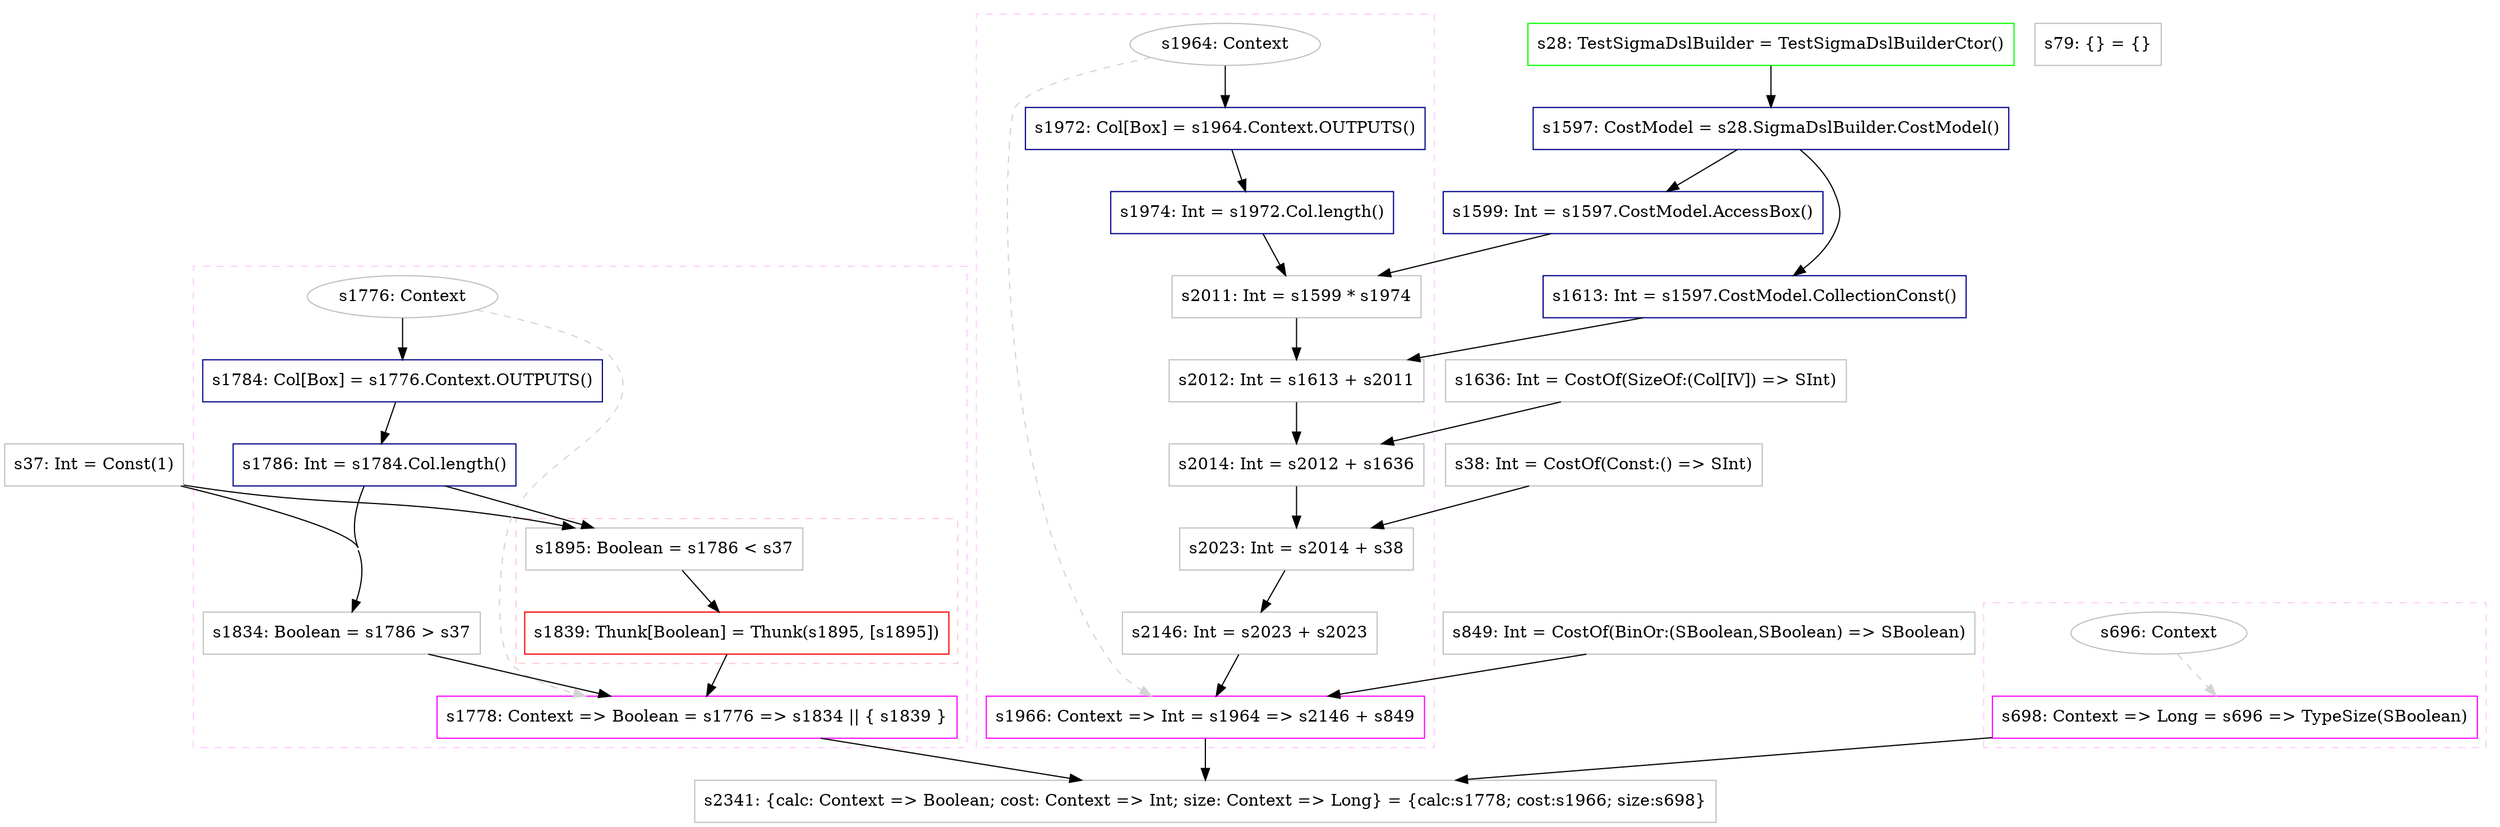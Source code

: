 digraph "or3" {
concentrate=true
node [style=filled, fillcolor=orangered]

"s37" [
label="s37: Int = Const(1)"
shape=box, color=gray, tooltip="s37:Int", style=filled, fillcolor=white
]
subgraph cluster_s1778 {
style=dashed; color="#FFCCFF"
"s1776" [
label="s1776: Context"
shape=oval, color=gray, tooltip="s1776:Context", style=filled, fillcolor=white
]
"s1778" [
label="s1778: Context => Boolean = s1776 => s1834 || { s1839 }"
shape=box, color=magenta, tooltip="s1778:Context => Boolean", style=filled, fillcolor=white
]
{rank=source; s1776}
"s1784" [
label="s1784: Col[Box] = s1776.Context.OUTPUTS()"
shape=box, color=darkblue, tooltip="s1784:Col[Box]", style=filled, fillcolor=white
]
"s1786" [
label="s1786: Int = s1784.Col.length()"
shape=box, color=darkblue, tooltip="s1786:Int", style=filled, fillcolor=white
]
"s1834" [
label="s1834: Boolean = s1786 > s37"
shape=box, color=gray, tooltip="s1834:Boolean", style=filled, fillcolor=white
]
subgraph cluster_s1839 {
style=dashed; color="#FFCCCC"
"s1839" [
label="s1839: Thunk[Boolean] = Thunk(s1895, [s1895])"
shape=box, color=red, tooltip="s1839:Thunk[Boolean]", style=filled, fillcolor=white
]
"s1895" [
label="s1895: Boolean = s1786 < s37"
shape=box, color=gray, tooltip="s1895:Boolean", style=filled, fillcolor=white
]
{rank=sink; s1839}
}
{rank=sink; s1778}
}
"s28" [
label="s28: TestSigmaDslBuilder = TestSigmaDslBuilderCtor()"
shape=box, color=green, tooltip="s28:TestSigmaDslBuilder", style=filled, fillcolor=white
]
"s1597" [
label="s1597: CostModel = s28.SigmaDslBuilder.CostModel()"
shape=box, color=darkblue, tooltip="s1597:CostModel", style=filled, fillcolor=white
]
"s1613" [
label="s1613: Int = s1597.CostModel.CollectionConst()"
shape=box, color=darkblue, tooltip="s1613:Int", style=filled, fillcolor=white
]
"s849" [
label="s849: Int = CostOf(BinOr:(SBoolean,SBoolean) => SBoolean)"
shape=box, color=gray, tooltip="s849:Int", style=filled, fillcolor=white
]
"s1636" [
label="s1636: Int = CostOf(SizeOf:(Col[IV]) => SInt)"
shape=box, color=gray, tooltip="s1636:Int", style=filled, fillcolor=white
]
"s38" [
label="s38: Int = CostOf(Const:() => SInt)"
shape=box, color=gray, tooltip="s38:Int", style=filled, fillcolor=white
]
"s1599" [
label="s1599: Int = s1597.CostModel.AccessBox()"
shape=box, color=darkblue, tooltip="s1599:Int", style=filled, fillcolor=white
]
subgraph cluster_s1966 {
style=dashed; color="#FFCCFF"
"s1964" [
label="s1964: Context"
shape=oval, color=gray, tooltip="s1964:Context", style=filled, fillcolor=white
]
"s1966" [
label="s1966: Context => Int = s1964 => s2146 + s849"
shape=box, color=magenta, tooltip="s1966:Context => Int", style=filled, fillcolor=white
]
{rank=source; s1964}
"s1972" [
label="s1972: Col[Box] = s1964.Context.OUTPUTS()"
shape=box, color=darkblue, tooltip="s1972:Col[Box]", style=filled, fillcolor=white
]
"s1974" [
label="s1974: Int = s1972.Col.length()"
shape=box, color=darkblue, tooltip="s1974:Int", style=filled, fillcolor=white
]
"s2011" [
label="s2011: Int = s1599 * s1974"
shape=box, color=gray, tooltip="s2011:Int", style=filled, fillcolor=white
]
"s2012" [
label="s2012: Int = s1613 + s2011"
shape=box, color=gray, tooltip="s2012:Int", style=filled, fillcolor=white
]
"s2014" [
label="s2014: Int = s2012 + s1636"
shape=box, color=gray, tooltip="s2014:Int", style=filled, fillcolor=white
]
"s2023" [
label="s2023: Int = s2014 + s38"
shape=box, color=gray, tooltip="s2023:Int", style=filled, fillcolor=white
]
"s2146" [
label="s2146: Int = s2023 + s2023"
shape=box, color=gray, tooltip="s2146:Int", style=filled, fillcolor=white
]
{rank=sink; s1966}
}
subgraph cluster_s698 {
style=dashed; color="#FFCCFF"
"s696" [
label="s696: Context"
shape=oval, color=gray, tooltip="s696:Context", style=filled, fillcolor=white
]
"s698" [
label="s698: Context => Long = s696 => TypeSize(SBoolean)"
shape=box, color=magenta, tooltip="s698:Context => Long", style=filled, fillcolor=white
]
{rank=source; s696}
{rank=sink; s698}
}
"s2341" [
label="s2341: {calc: Context => Boolean; cost: Context => Int; size: Context => Long} = {calc:s1778; cost:s1966; size:s698}"
shape=box, color=gray, tooltip="s2341:{calc: Context => Boolean; cost: Context => Int; size: Context => Long}", style=filled, fillcolor=white
]
"s79" [
label="s79: {} = {}"
shape=box, color=gray, tooltip="s79:{}", style=filled, fillcolor=white
]
"s1778" -> "s2341" [style=solid]
"s1966" -> "s2341" [style=solid]
"s698" -> "s2341" [style=solid]
"s2012" -> "s2014" [style=solid]
"s1636" -> "s2014" [style=solid]
"s696" -> "s698" [style=dashed, color=lightgray, weight=0]
"s2023" -> "s2146" [style=solid]
"s2023" -> "s2146" [style=solid]
"s1597" -> "s1613" [style=solid]
"s1776" -> "s1778" [style=dashed, color=lightgray, weight=0]
"s1834" -> "s1778" [style=solid]
"s1839" -> "s1778" [style=solid]
"s1599" -> "s2011" [style=solid]
"s1974" -> "s2011" [style=solid]
"s2014" -> "s2023" [style=solid]
"s38" -> "s2023" [style=solid]
"s1972" -> "s1974" [style=solid]
"s1597" -> "s1599" [style=solid]
"s1786" -> "s1895" [style=solid]
"s37" -> "s1895" [style=solid]
"s1776" -> "s1784" [style=solid]
"s1784" -> "s1786" [style=solid]
"s1613" -> "s2012" [style=solid]
"s2011" -> "s2012" [style=solid]
"s1964" -> "s1972" [style=solid]
"s1895" -> "s1839" [style=solid]
"s1964" -> "s1966" [style=dashed, color=lightgray, weight=0]
"s2146" -> "s1966" [style=solid]
"s849" -> "s1966" [style=solid]
"s1786" -> "s1834" [style=solid]
"s37" -> "s1834" [style=solid]
"s28" -> "s1597" [style=solid]
}
